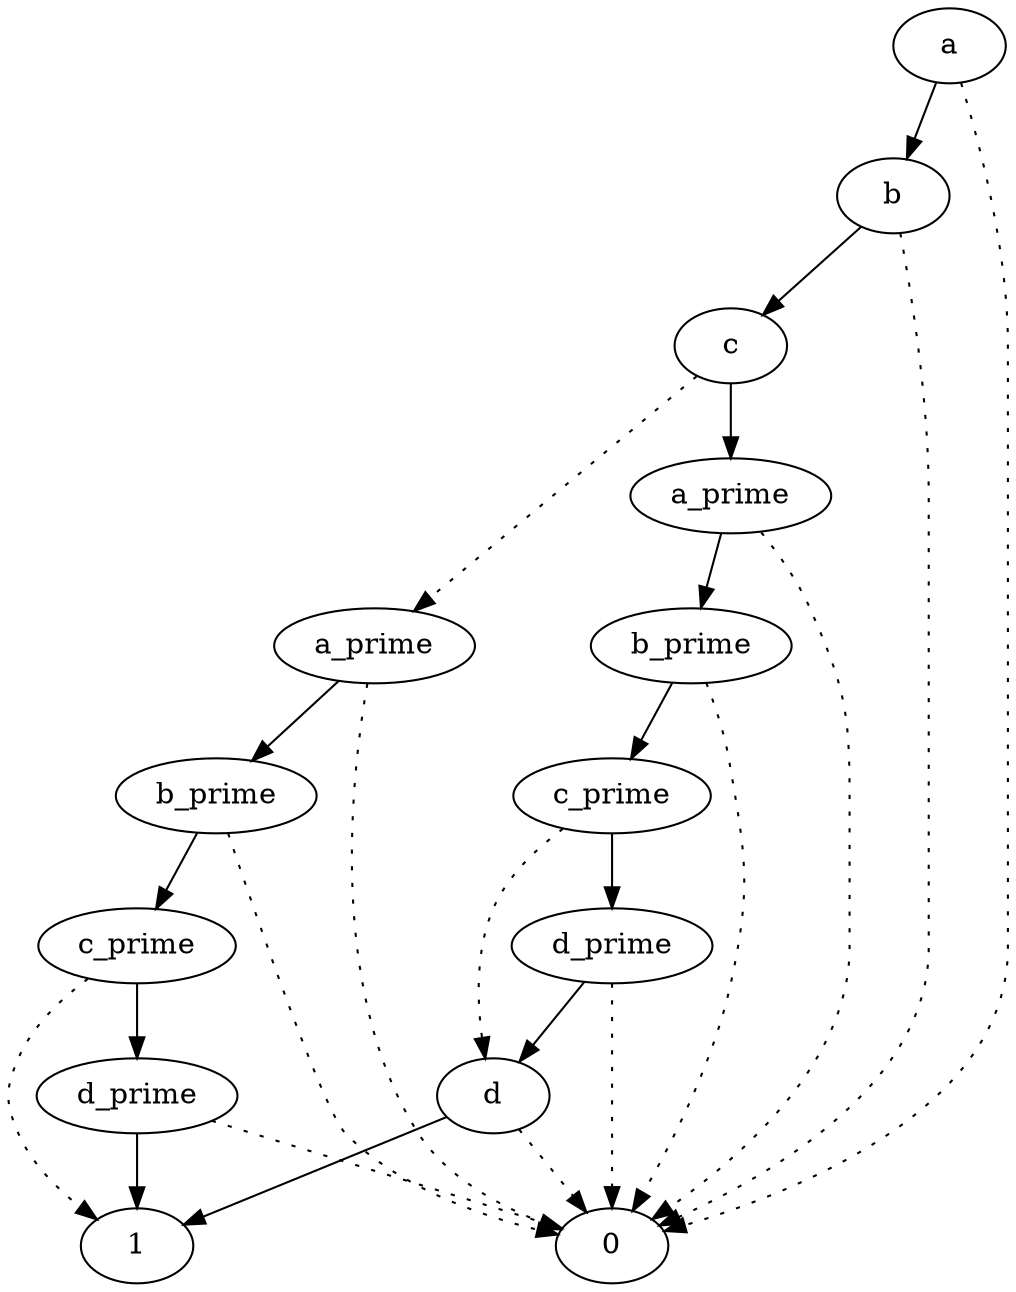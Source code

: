 digraph bdd {
n17 [label = "d_prime"];
n17 -> n18446744073709551615 [style=dotted];
n17 -> n18446744073709551614;
n23 [label = "c_prime"];
n23 -> n18446744073709551614 [style=dotted];
n23 -> n17;
n24 [label = "b_prime"];
n24 -> n18446744073709551615 [style=dotted];
n24 -> n23;
n25 [label = "a_prime"];
n25 -> n18446744073709551615 [style=dotted];
n25 -> n24;
n29 [label = "d"];
n29 -> n18446744073709551615 [style=dotted];
n29 -> n18446744073709551614;
n37 [label = "d_prime"];
n37 -> n18446744073709551615 [style=dotted];
n37 -> n29;
n42 [label = "c_prime"];
n42 -> n29 [style=dotted];
n42 -> n37;
n43 [label = "b_prime"];
n43 -> n18446744073709551615 [style=dotted];
n43 -> n42;
n44 [label = "a_prime"];
n44 -> n18446744073709551615 [style=dotted];
n44 -> n43;
n47 [label = "c"];
n47 -> n25 [style=dotted];
n47 -> n44;
n48 [label = "b"];
n48 -> n18446744073709551615 [style=dotted];
n48 -> n47;
n49 [label = "a"];
n49 -> n18446744073709551615 [style=dotted];
n49 -> n48;
n18446744073709551615 [label="0"];
n18446744073709551614 [label="1"];
}
